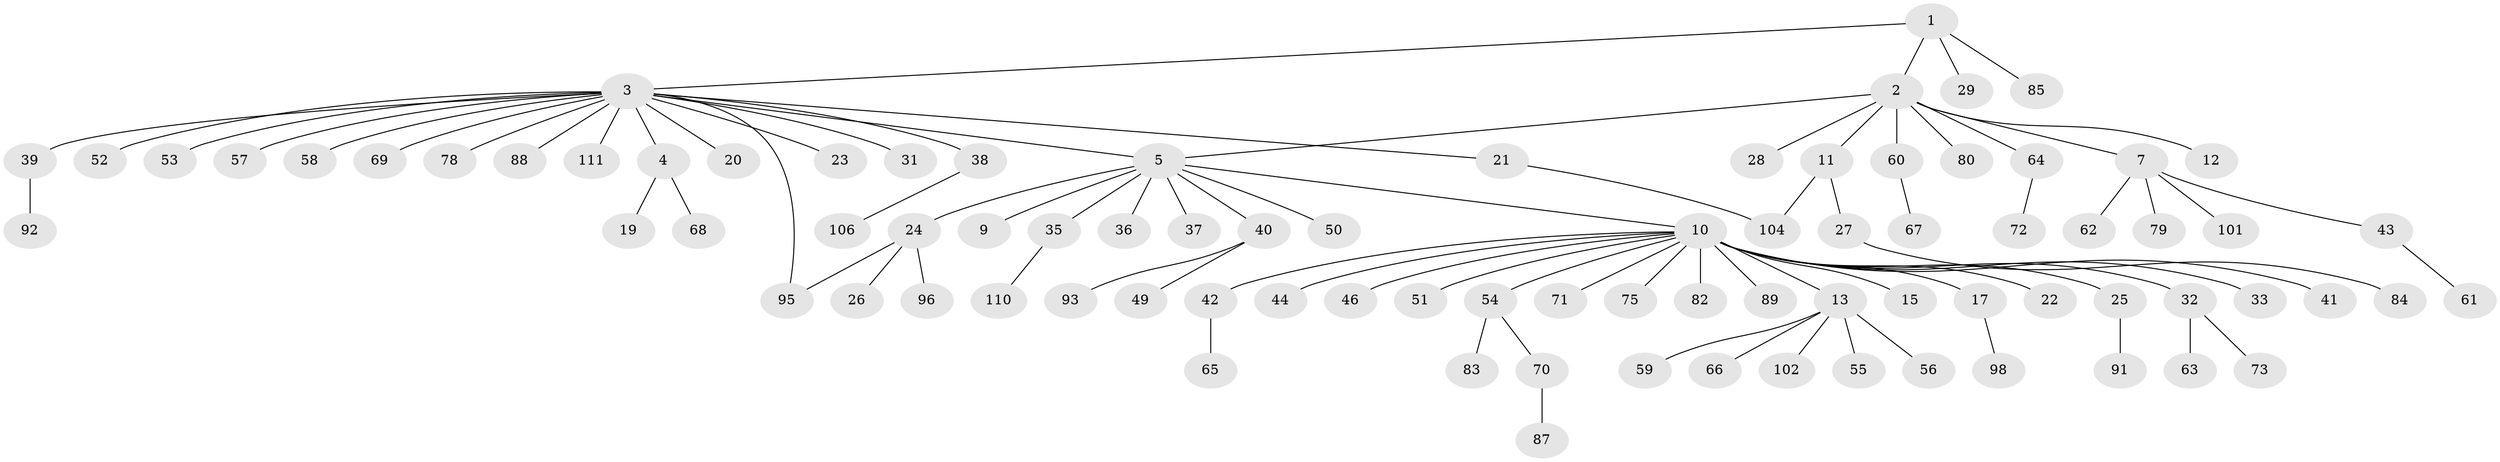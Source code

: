 // Generated by graph-tools (version 1.1) at 2025/51/02/27/25 19:51:55]
// undirected, 86 vertices, 88 edges
graph export_dot {
graph [start="1"]
  node [color=gray90,style=filled];
  1 [super="+100"];
  2 [super="+14"];
  3 [super="+6"];
  4 [super="+47"];
  5 [super="+8"];
  7 [super="+34"];
  9;
  10 [super="+48"];
  11 [super="+94"];
  12;
  13 [super="+18"];
  15 [super="+16"];
  17 [super="+109"];
  19;
  20;
  21;
  22;
  23;
  24;
  25 [super="+45"];
  26;
  27 [super="+30"];
  28;
  29;
  31;
  32;
  33;
  35;
  36;
  37;
  38;
  39 [super="+86"];
  40;
  41;
  42;
  43 [super="+76"];
  44;
  46;
  49;
  50;
  51;
  52 [super="+105"];
  53;
  54 [super="+74"];
  55;
  56;
  57;
  58;
  59;
  60;
  61;
  62;
  63 [super="+77"];
  64;
  65 [super="+107"];
  66 [super="+81"];
  67;
  68 [super="+103"];
  69;
  70;
  71;
  72;
  73;
  75;
  78;
  79;
  80;
  82;
  83;
  84 [super="+97"];
  85;
  87;
  88 [super="+90"];
  89;
  91;
  92;
  93;
  95;
  96 [super="+99"];
  98;
  101;
  102;
  104 [super="+108"];
  106;
  110;
  111;
  1 -- 2;
  1 -- 3;
  1 -- 29;
  1 -- 85;
  2 -- 7;
  2 -- 11;
  2 -- 12;
  2 -- 28;
  2 -- 60;
  2 -- 64;
  2 -- 80;
  2 -- 5;
  3 -- 4;
  3 -- 5;
  3 -- 20;
  3 -- 23;
  3 -- 31;
  3 -- 39;
  3 -- 52;
  3 -- 53;
  3 -- 57;
  3 -- 58;
  3 -- 69;
  3 -- 95;
  3 -- 111;
  3 -- 21;
  3 -- 38;
  3 -- 88;
  3 -- 78;
  4 -- 19;
  4 -- 68;
  5 -- 9;
  5 -- 10;
  5 -- 24;
  5 -- 35;
  5 -- 37;
  5 -- 40;
  5 -- 50;
  5 -- 36;
  7 -- 43;
  7 -- 62;
  7 -- 79;
  7 -- 101;
  10 -- 13;
  10 -- 15;
  10 -- 17;
  10 -- 22;
  10 -- 25;
  10 -- 32;
  10 -- 33;
  10 -- 41;
  10 -- 42;
  10 -- 44;
  10 -- 46;
  10 -- 51;
  10 -- 54;
  10 -- 71;
  10 -- 75;
  10 -- 82;
  10 -- 89;
  11 -- 27;
  11 -- 104;
  13 -- 66;
  13 -- 102;
  13 -- 55;
  13 -- 56;
  13 -- 59;
  17 -- 98;
  21 -- 104;
  24 -- 26;
  24 -- 95;
  24 -- 96;
  25 -- 91;
  27 -- 84;
  32 -- 63;
  32 -- 73;
  35 -- 110;
  38 -- 106;
  39 -- 92;
  40 -- 49;
  40 -- 93;
  42 -- 65;
  43 -- 61;
  54 -- 70;
  54 -- 83;
  60 -- 67;
  64 -- 72;
  70 -- 87;
}
